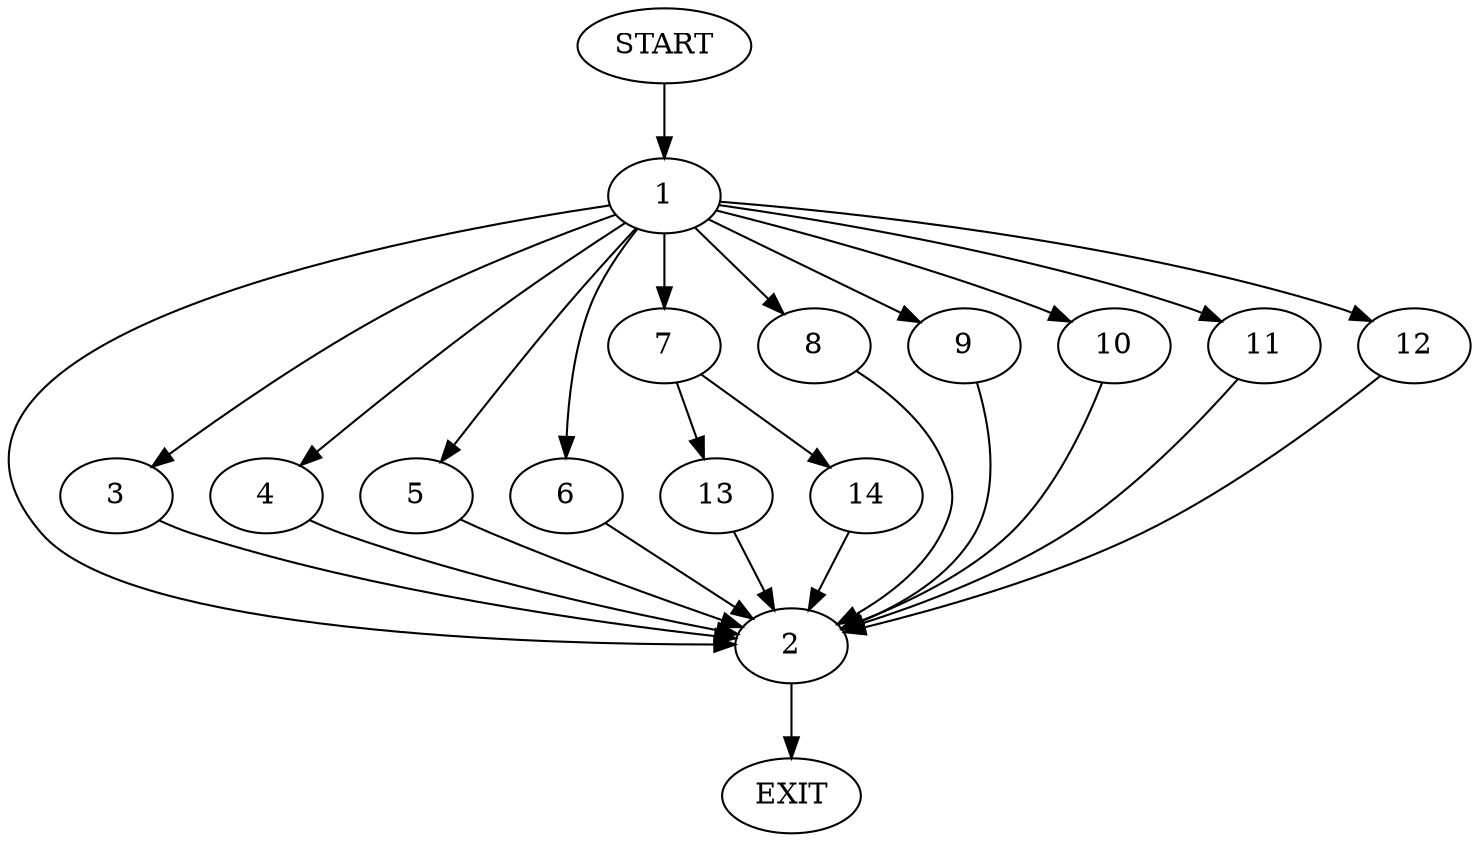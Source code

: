 digraph {
0 [label="START"]
15 [label="EXIT"]
0 -> 1
1 -> 2
1 -> 3
1 -> 4
1 -> 5
1 -> 6
1 -> 7
1 -> 8
1 -> 9
1 -> 10
1 -> 11
1 -> 12
4 -> 2
12 -> 2
2 -> 15
5 -> 2
9 -> 2
11 -> 2
7 -> 13
7 -> 14
6 -> 2
10 -> 2
3 -> 2
8 -> 2
13 -> 2
14 -> 2
}
